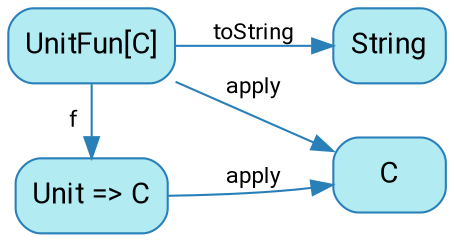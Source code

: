 digraph {
    bgcolor=transparent
    rankdir=LR
    rank=same

    // Default theme: enabled
    node[shape="rectangle" style="rounded,filled" color="#2980B9" fillcolor="#b2ebf2" fontcolor="#000000" fontname="Segoe UI,Roboto,Helvetica,Arial,sans-serif"]
    edge [color="#2980B9" fontcolor="#000000" fontname="Segoe UI,Roboto,Helvetica,Arial,sans-serif" fontsize=11 fontsize=11]

    subgraph FO_graph {
        UF[label="UnitFun[C]"]
        U[label="Unit => C"]
    }

    U -> C[label="apply"]
    UF -> U[label="f"]
    UF -> C[label="apply"]
    UF -> String[label="toString"]
}
